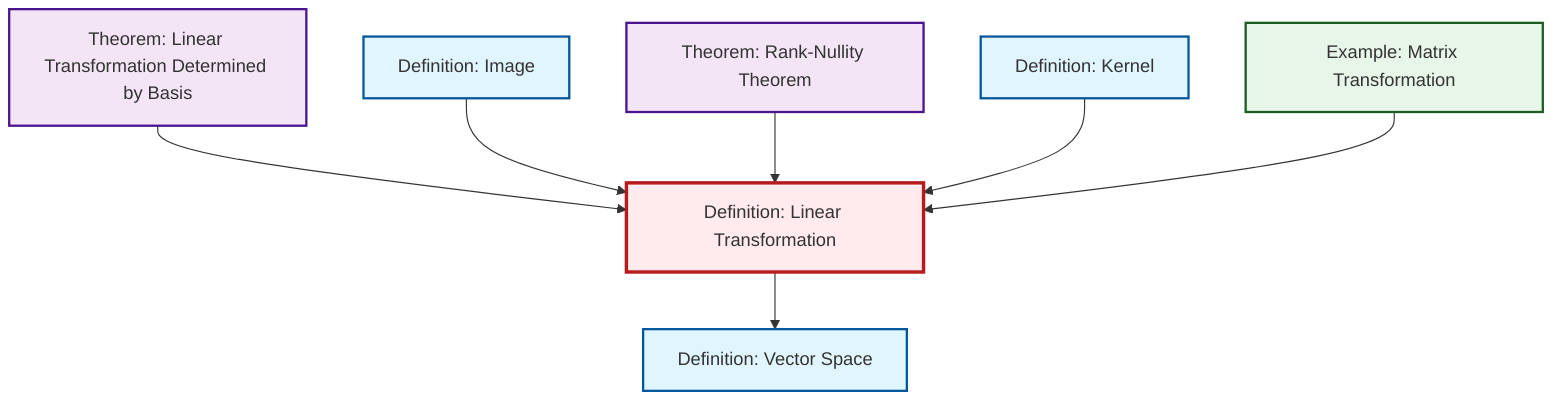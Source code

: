 graph TD
    classDef definition fill:#e1f5fe,stroke:#01579b,stroke-width:2px
    classDef theorem fill:#f3e5f5,stroke:#4a148c,stroke-width:2px
    classDef axiom fill:#fff3e0,stroke:#e65100,stroke-width:2px
    classDef example fill:#e8f5e9,stroke:#1b5e20,stroke-width:2px
    classDef current fill:#ffebee,stroke:#b71c1c,stroke-width:3px
    thm-rank-nullity["Theorem: Rank-Nullity Theorem"]:::theorem
    def-kernel["Definition: Kernel"]:::definition
    thm-linear-transformation-basis["Theorem: Linear Transformation Determined by Basis"]:::theorem
    def-image["Definition: Image"]:::definition
    def-vector-space["Definition: Vector Space"]:::definition
    ex-matrix-transformation["Example: Matrix Transformation"]:::example
    def-linear-transformation["Definition: Linear Transformation"]:::definition
    thm-linear-transformation-basis --> def-linear-transformation
    def-image --> def-linear-transformation
    thm-rank-nullity --> def-linear-transformation
    def-kernel --> def-linear-transformation
    ex-matrix-transformation --> def-linear-transformation
    def-linear-transformation --> def-vector-space
    class def-linear-transformation current